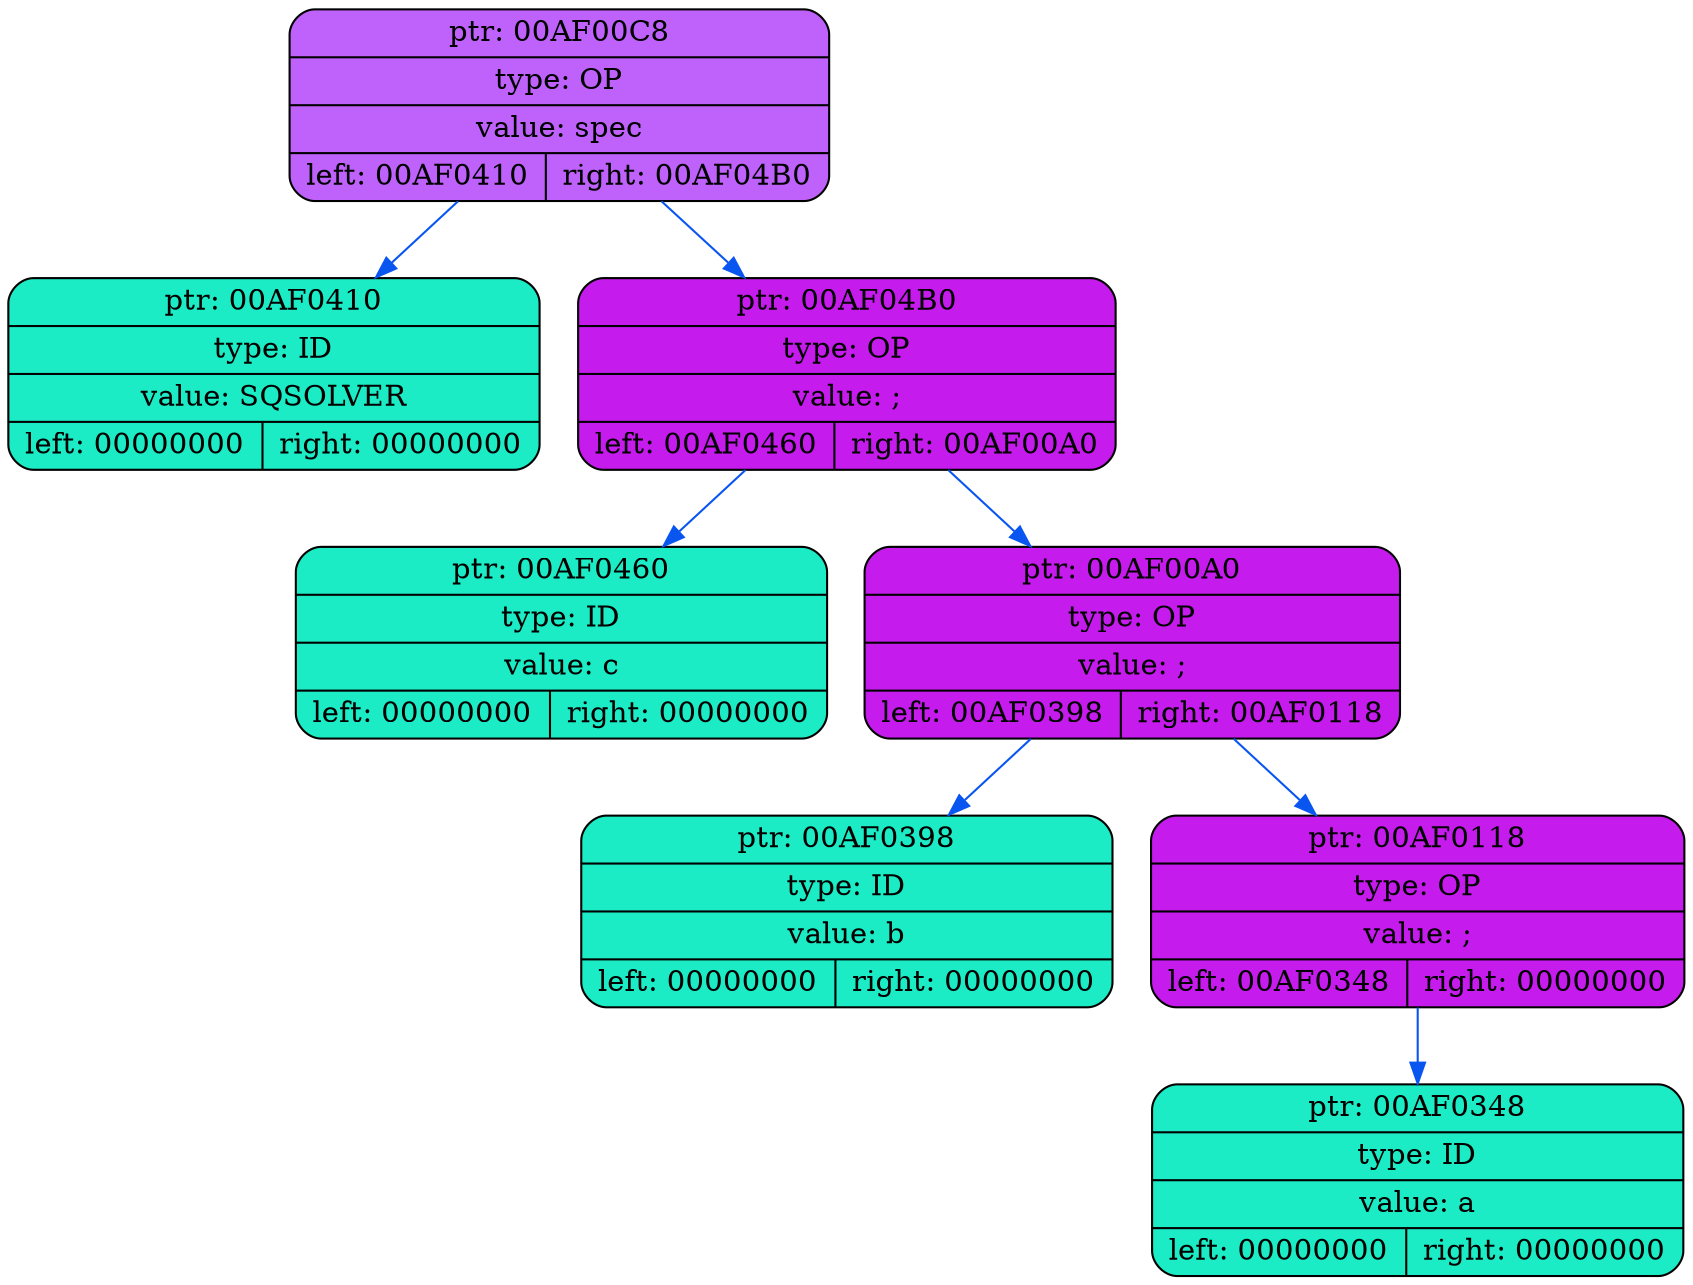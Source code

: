 digraph
{
    rankdir=TP

        node00AF00C8[shape=record,style="rounded,filled",fillcolor="#BF62FC",label="{ ptr: 00AF00C8 | type: OP | value: spec| { left: 00AF0410 | right: 00AF04B0 }}"];
    node00AF00C8 -> node00AF0410[color="#0855F0"]
    node00AF0410[shape=record,style="rounded,filled",fillcolor="#1BECC5",label="{ ptr: 00AF0410 | type: ID | value: SQSOLVER| { left: 00000000 | right: 00000000 }}"];
    node00AF00C8 -> node00AF04B0[color="#0855F0"]
    node00AF04B0[shape=record,style="rounded,filled",fillcolor="#C51BEC",label="{ ptr: 00AF04B0 | type: OP | value: ;| { left: 00AF0460 | right: 00AF00A0 }}"];
    node00AF04B0 -> node00AF0460[color="#0855F0"]
    node00AF0460[shape=record,style="rounded,filled",fillcolor="#1BECC5",label="{ ptr: 00AF0460 | type: ID | value: c| { left: 00000000 | right: 00000000 }}"];
    node00AF04B0 -> node00AF00A0[color="#0855F0"]
    node00AF00A0[shape=record,style="rounded,filled",fillcolor="#C51BEC",label="{ ptr: 00AF00A0 | type: OP | value: ;| { left: 00AF0398 | right: 00AF0118 }}"];
    node00AF00A0 -> node00AF0398[color="#0855F0"]
    node00AF0398[shape=record,style="rounded,filled",fillcolor="#1BECC5",label="{ ptr: 00AF0398 | type: ID | value: b| { left: 00000000 | right: 00000000 }}"];
    node00AF00A0 -> node00AF0118[color="#0855F0"]
    node00AF0118[shape=record,style="rounded,filled",fillcolor="#C51BEC",label="{ ptr: 00AF0118 | type: OP | value: ;| { left: 00AF0348 | right: 00000000 }}"];
    node00AF0118 -> node00AF0348[color="#0855F0"]
    node00AF0348[shape=record,style="rounded,filled",fillcolor="#1BECC5",label="{ ptr: 00AF0348 | type: ID | value: a| { left: 00000000 | right: 00000000 }}"];
}